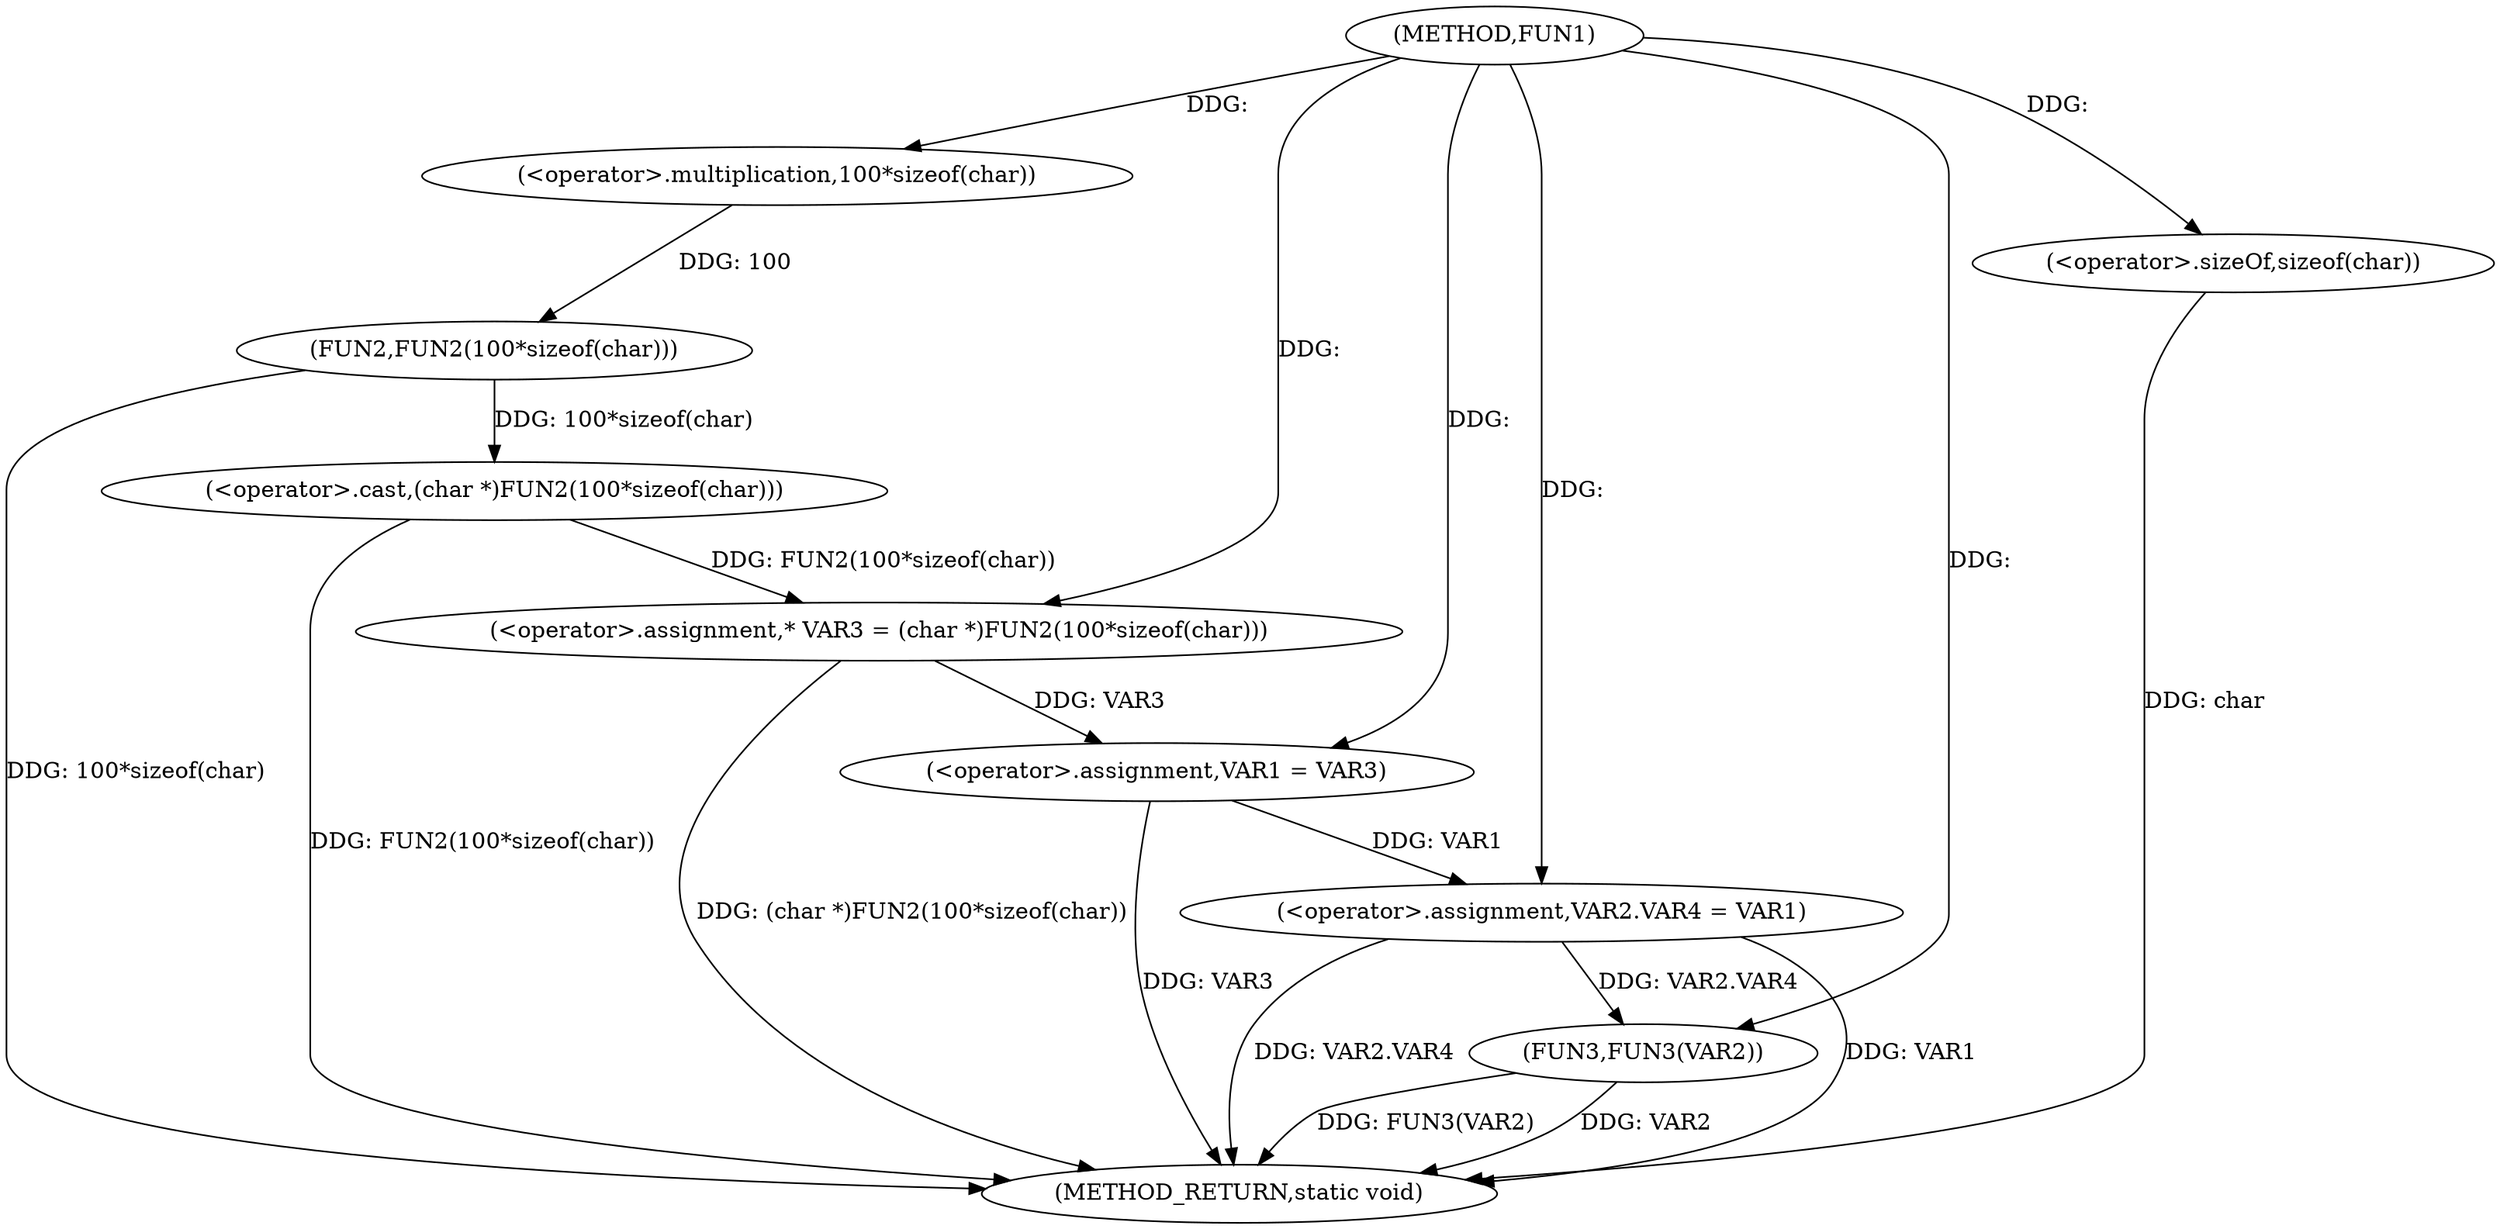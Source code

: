 digraph FUN1 {  
"1000100" [label = "(METHOD,FUN1)" ]
"1000124" [label = "(METHOD_RETURN,static void)" ]
"1000105" [label = "(<operator>.assignment,* VAR3 = (char *)FUN2(100*sizeof(char)))" ]
"1000107" [label = "(<operator>.cast,(char *)FUN2(100*sizeof(char)))" ]
"1000109" [label = "(FUN2,FUN2(100*sizeof(char)))" ]
"1000110" [label = "(<operator>.multiplication,100*sizeof(char))" ]
"1000112" [label = "(<operator>.sizeOf,sizeof(char))" ]
"1000114" [label = "(<operator>.assignment,VAR1 = VAR3)" ]
"1000117" [label = "(<operator>.assignment,VAR2.VAR4 = VAR1)" ]
"1000122" [label = "(FUN3,FUN3(VAR2))" ]
  "1000105" -> "1000124"  [ label = "DDG: (char *)FUN2(100*sizeof(char))"] 
  "1000122" -> "1000124"  [ label = "DDG: VAR2"] 
  "1000117" -> "1000124"  [ label = "DDG: VAR1"] 
  "1000117" -> "1000124"  [ label = "DDG: VAR2.VAR4"] 
  "1000122" -> "1000124"  [ label = "DDG: FUN3(VAR2)"] 
  "1000114" -> "1000124"  [ label = "DDG: VAR3"] 
  "1000107" -> "1000124"  [ label = "DDG: FUN2(100*sizeof(char))"] 
  "1000112" -> "1000124"  [ label = "DDG: char"] 
  "1000109" -> "1000124"  [ label = "DDG: 100*sizeof(char)"] 
  "1000107" -> "1000105"  [ label = "DDG: FUN2(100*sizeof(char))"] 
  "1000100" -> "1000105"  [ label = "DDG: "] 
  "1000109" -> "1000107"  [ label = "DDG: 100*sizeof(char)"] 
  "1000110" -> "1000109"  [ label = "DDG: 100"] 
  "1000100" -> "1000110"  [ label = "DDG: "] 
  "1000100" -> "1000112"  [ label = "DDG: "] 
  "1000105" -> "1000114"  [ label = "DDG: VAR3"] 
  "1000100" -> "1000114"  [ label = "DDG: "] 
  "1000114" -> "1000117"  [ label = "DDG: VAR1"] 
  "1000100" -> "1000117"  [ label = "DDG: "] 
  "1000117" -> "1000122"  [ label = "DDG: VAR2.VAR4"] 
  "1000100" -> "1000122"  [ label = "DDG: "] 
}
